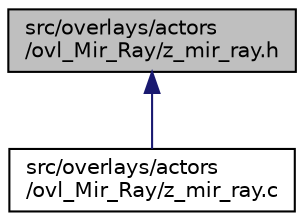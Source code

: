 digraph "src/overlays/actors/ovl_Mir_Ray/z_mir_ray.h"
{
 // LATEX_PDF_SIZE
  edge [fontname="Helvetica",fontsize="10",labelfontname="Helvetica",labelfontsize="10"];
  node [fontname="Helvetica",fontsize="10",shape=record];
  Node1 [label="src/overlays/actors\l/ovl_Mir_Ray/z_mir_ray.h",height=0.2,width=0.4,color="black", fillcolor="grey75", style="filled", fontcolor="black",tooltip=" "];
  Node1 -> Node2 [dir="back",color="midnightblue",fontsize="10",style="solid",fontname="Helvetica"];
  Node2 [label="src/overlays/actors\l/ovl_Mir_Ray/z_mir_ray.c",height=0.2,width=0.4,color="black", fillcolor="white", style="filled",URL="$d8/d90/z__mir__ray_8c.html",tooltip=" "];
}
